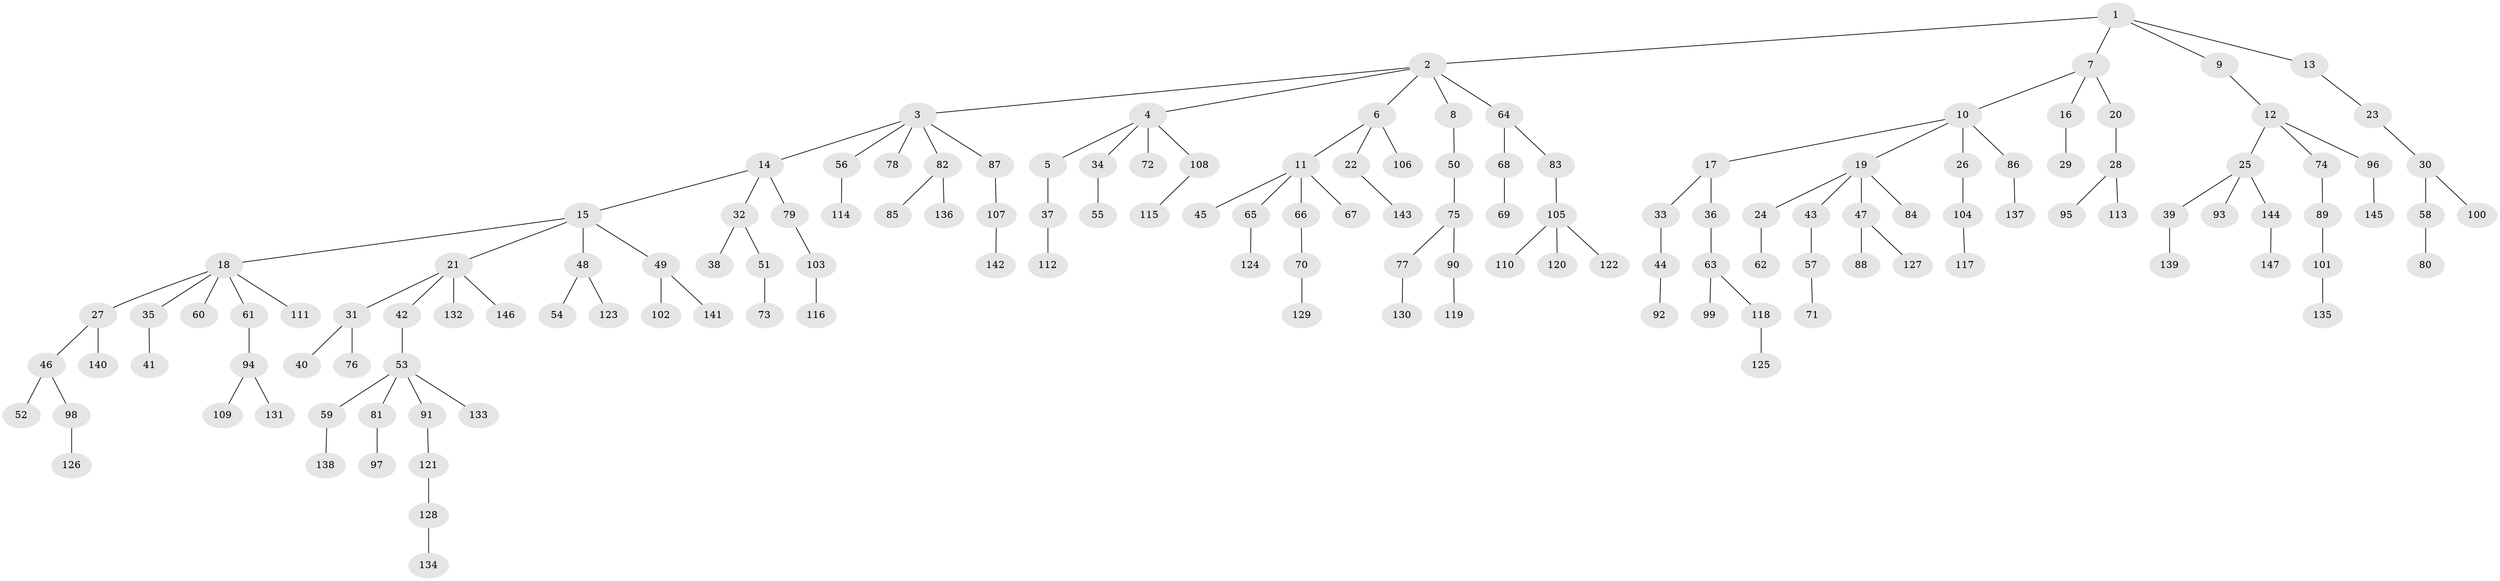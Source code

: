 // coarse degree distribution, {8: 0.022222222222222223, 2: 0.3333333333333333, 1: 0.4666666666666667, 3: 0.08888888888888889, 5: 0.022222222222222223, 4: 0.06666666666666667}
// Generated by graph-tools (version 1.1) at 2025/37/03/04/25 23:37:24]
// undirected, 147 vertices, 146 edges
graph export_dot {
  node [color=gray90,style=filled];
  1;
  2;
  3;
  4;
  5;
  6;
  7;
  8;
  9;
  10;
  11;
  12;
  13;
  14;
  15;
  16;
  17;
  18;
  19;
  20;
  21;
  22;
  23;
  24;
  25;
  26;
  27;
  28;
  29;
  30;
  31;
  32;
  33;
  34;
  35;
  36;
  37;
  38;
  39;
  40;
  41;
  42;
  43;
  44;
  45;
  46;
  47;
  48;
  49;
  50;
  51;
  52;
  53;
  54;
  55;
  56;
  57;
  58;
  59;
  60;
  61;
  62;
  63;
  64;
  65;
  66;
  67;
  68;
  69;
  70;
  71;
  72;
  73;
  74;
  75;
  76;
  77;
  78;
  79;
  80;
  81;
  82;
  83;
  84;
  85;
  86;
  87;
  88;
  89;
  90;
  91;
  92;
  93;
  94;
  95;
  96;
  97;
  98;
  99;
  100;
  101;
  102;
  103;
  104;
  105;
  106;
  107;
  108;
  109;
  110;
  111;
  112;
  113;
  114;
  115;
  116;
  117;
  118;
  119;
  120;
  121;
  122;
  123;
  124;
  125;
  126;
  127;
  128;
  129;
  130;
  131;
  132;
  133;
  134;
  135;
  136;
  137;
  138;
  139;
  140;
  141;
  142;
  143;
  144;
  145;
  146;
  147;
  1 -- 2;
  1 -- 7;
  1 -- 9;
  1 -- 13;
  2 -- 3;
  2 -- 4;
  2 -- 6;
  2 -- 8;
  2 -- 64;
  3 -- 14;
  3 -- 56;
  3 -- 78;
  3 -- 82;
  3 -- 87;
  4 -- 5;
  4 -- 34;
  4 -- 72;
  4 -- 108;
  5 -- 37;
  6 -- 11;
  6 -- 22;
  6 -- 106;
  7 -- 10;
  7 -- 16;
  7 -- 20;
  8 -- 50;
  9 -- 12;
  10 -- 17;
  10 -- 19;
  10 -- 26;
  10 -- 86;
  11 -- 45;
  11 -- 65;
  11 -- 66;
  11 -- 67;
  12 -- 25;
  12 -- 74;
  12 -- 96;
  13 -- 23;
  14 -- 15;
  14 -- 32;
  14 -- 79;
  15 -- 18;
  15 -- 21;
  15 -- 48;
  15 -- 49;
  16 -- 29;
  17 -- 33;
  17 -- 36;
  18 -- 27;
  18 -- 35;
  18 -- 60;
  18 -- 61;
  18 -- 111;
  19 -- 24;
  19 -- 43;
  19 -- 47;
  19 -- 84;
  20 -- 28;
  21 -- 31;
  21 -- 42;
  21 -- 132;
  21 -- 146;
  22 -- 143;
  23 -- 30;
  24 -- 62;
  25 -- 39;
  25 -- 93;
  25 -- 144;
  26 -- 104;
  27 -- 46;
  27 -- 140;
  28 -- 95;
  28 -- 113;
  30 -- 58;
  30 -- 100;
  31 -- 40;
  31 -- 76;
  32 -- 38;
  32 -- 51;
  33 -- 44;
  34 -- 55;
  35 -- 41;
  36 -- 63;
  37 -- 112;
  39 -- 139;
  42 -- 53;
  43 -- 57;
  44 -- 92;
  46 -- 52;
  46 -- 98;
  47 -- 88;
  47 -- 127;
  48 -- 54;
  48 -- 123;
  49 -- 102;
  49 -- 141;
  50 -- 75;
  51 -- 73;
  53 -- 59;
  53 -- 81;
  53 -- 91;
  53 -- 133;
  56 -- 114;
  57 -- 71;
  58 -- 80;
  59 -- 138;
  61 -- 94;
  63 -- 99;
  63 -- 118;
  64 -- 68;
  64 -- 83;
  65 -- 124;
  66 -- 70;
  68 -- 69;
  70 -- 129;
  74 -- 89;
  75 -- 77;
  75 -- 90;
  77 -- 130;
  79 -- 103;
  81 -- 97;
  82 -- 85;
  82 -- 136;
  83 -- 105;
  86 -- 137;
  87 -- 107;
  89 -- 101;
  90 -- 119;
  91 -- 121;
  94 -- 109;
  94 -- 131;
  96 -- 145;
  98 -- 126;
  101 -- 135;
  103 -- 116;
  104 -- 117;
  105 -- 110;
  105 -- 120;
  105 -- 122;
  107 -- 142;
  108 -- 115;
  118 -- 125;
  121 -- 128;
  128 -- 134;
  144 -- 147;
}
